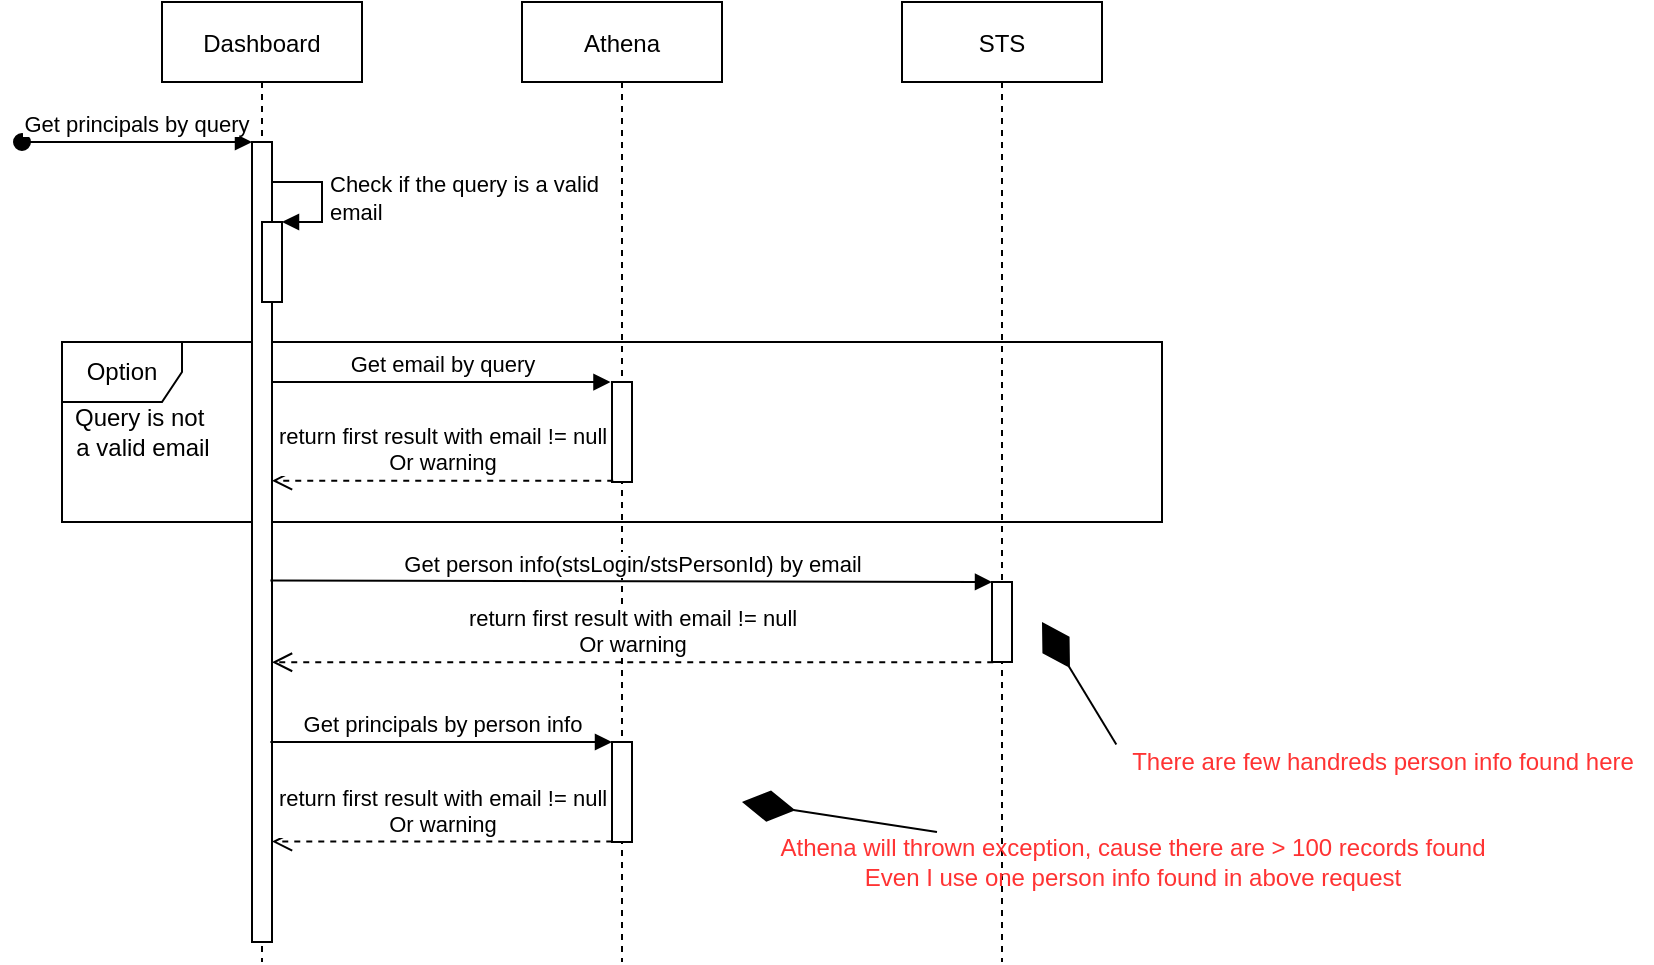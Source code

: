 <mxfile version="14.0.1" type="github">
  <diagram id="kgpKYQtTHZ0yAKxKKP6v" name="Page-1">
    <mxGraphModel dx="1178" dy="641" grid="1" gridSize="10" guides="1" tooltips="1" connect="1" arrows="1" fold="1" page="1" pageScale="1" pageWidth="850" pageHeight="1100" math="0" shadow="0">
      <root>
        <mxCell id="0" />
        <mxCell id="1" parent="0" />
        <mxCell id="REg67qF80UUIJR_bg-1N-5" value="Option" style="shape=umlFrame;whiteSpace=wrap;html=1;" parent="1" vertex="1">
          <mxGeometry x="70" y="250" width="550" height="90" as="geometry" />
        </mxCell>
        <mxCell id="3nuBFxr9cyL0pnOWT2aG-1" value="Dashboard" style="shape=umlLifeline;perimeter=lifelinePerimeter;container=1;collapsible=0;recursiveResize=0;rounded=0;shadow=0;strokeWidth=1;" parent="1" vertex="1">
          <mxGeometry x="120" y="80" width="100" height="480" as="geometry" />
        </mxCell>
        <mxCell id="3nuBFxr9cyL0pnOWT2aG-2" value="" style="points=[];perimeter=orthogonalPerimeter;rounded=0;shadow=0;strokeWidth=1;" parent="3nuBFxr9cyL0pnOWT2aG-1" vertex="1">
          <mxGeometry x="45" y="70" width="10" height="400" as="geometry" />
        </mxCell>
        <mxCell id="3nuBFxr9cyL0pnOWT2aG-3" value="Get principals by query" style="verticalAlign=bottom;startArrow=oval;endArrow=block;startSize=8;shadow=0;strokeWidth=1;" parent="3nuBFxr9cyL0pnOWT2aG-1" target="3nuBFxr9cyL0pnOWT2aG-2" edge="1">
          <mxGeometry relative="1" as="geometry">
            <mxPoint x="-70" y="70" as="sourcePoint" />
          </mxGeometry>
        </mxCell>
        <mxCell id="REg67qF80UUIJR_bg-1N-3" value="" style="html=1;points=[];perimeter=orthogonalPerimeter;" parent="3nuBFxr9cyL0pnOWT2aG-1" vertex="1">
          <mxGeometry x="50" y="110" width="10" height="40" as="geometry" />
        </mxCell>
        <mxCell id="REg67qF80UUIJR_bg-1N-4" value="Check if the query is a valid &lt;br&gt;email" style="edgeStyle=orthogonalEdgeStyle;html=1;align=left;spacingLeft=2;endArrow=block;rounded=0;entryX=1;entryY=0;" parent="3nuBFxr9cyL0pnOWT2aG-1" target="REg67qF80UUIJR_bg-1N-3" edge="1">
          <mxGeometry relative="1" as="geometry">
            <mxPoint x="55" y="90" as="sourcePoint" />
            <Array as="points">
              <mxPoint x="80" y="90" />
            </Array>
          </mxGeometry>
        </mxCell>
        <mxCell id="3nuBFxr9cyL0pnOWT2aG-5" value="Athena" style="shape=umlLifeline;perimeter=lifelinePerimeter;container=1;collapsible=0;recursiveResize=0;rounded=0;shadow=0;strokeWidth=1;" parent="1" vertex="1">
          <mxGeometry x="300" y="80" width="100" height="480" as="geometry" />
        </mxCell>
        <mxCell id="3nuBFxr9cyL0pnOWT2aG-6" value="" style="points=[];perimeter=orthogonalPerimeter;rounded=0;shadow=0;strokeWidth=1;" parent="3nuBFxr9cyL0pnOWT2aG-5" vertex="1">
          <mxGeometry x="45" y="190" width="10" height="50" as="geometry" />
        </mxCell>
        <mxCell id="REg67qF80UUIJR_bg-1N-17" value="" style="points=[];perimeter=orthogonalPerimeter;rounded=0;shadow=0;strokeWidth=1;" parent="3nuBFxr9cyL0pnOWT2aG-5" vertex="1">
          <mxGeometry x="45" y="370" width="10" height="50" as="geometry" />
        </mxCell>
        <mxCell id="REg67qF80UUIJR_bg-1N-1" value="STS" style="shape=umlLifeline;perimeter=lifelinePerimeter;container=1;collapsible=0;recursiveResize=0;rounded=0;shadow=0;strokeWidth=1;" parent="1" vertex="1">
          <mxGeometry x="490" y="80" width="100" height="480" as="geometry" />
        </mxCell>
        <mxCell id="REg67qF80UUIJR_bg-1N-2" value="" style="points=[];perimeter=orthogonalPerimeter;rounded=0;shadow=0;strokeWidth=1;" parent="REg67qF80UUIJR_bg-1N-1" vertex="1">
          <mxGeometry x="45" y="290" width="10" height="40" as="geometry" />
        </mxCell>
        <mxCell id="REg67qF80UUIJR_bg-1N-9" value="&lt;span style=&quot;&quot;&gt;Query is not&amp;nbsp;&lt;/span&gt;&lt;br style=&quot;padding: 0px; margin: 0px;&quot;&gt;&lt;span style=&quot;&quot;&gt;a valid email&lt;/span&gt;" style="text;html=1;resizable=0;autosize=1;align=center;verticalAlign=middle;points=[];fillColor=none;strokeColor=none;rounded=0;dashed=1;fontStyle=0" parent="1" vertex="1">
          <mxGeometry x="70" y="280" width="80" height="30" as="geometry" />
        </mxCell>
        <mxCell id="REg67qF80UUIJR_bg-1N-11" value="Get email by query" style="html=1;verticalAlign=bottom;endArrow=block;entryX=-0.076;entryY=0.001;entryDx=0;entryDy=0;entryPerimeter=0;" parent="1" source="3nuBFxr9cyL0pnOWT2aG-2" target="3nuBFxr9cyL0pnOWT2aG-6" edge="1">
          <mxGeometry width="80" relative="1" as="geometry">
            <mxPoint x="176" y="270.28" as="sourcePoint" />
            <mxPoint x="344.24" y="270.28" as="targetPoint" />
          </mxGeometry>
        </mxCell>
        <mxCell id="REg67qF80UUIJR_bg-1N-13" value="return first result with email != null&lt;br&gt;Or warning" style="html=1;verticalAlign=bottom;endArrow=open;dashed=1;endSize=8;exitX=0.062;exitY=0.987;exitDx=0;exitDy=0;exitPerimeter=0;" parent="1" source="3nuBFxr9cyL0pnOWT2aG-6" target="3nuBFxr9cyL0pnOWT2aG-2" edge="1">
          <mxGeometry relative="1" as="geometry">
            <mxPoint x="320" y="310" as="sourcePoint" />
            <mxPoint x="175" y="311" as="targetPoint" />
          </mxGeometry>
        </mxCell>
        <mxCell id="REg67qF80UUIJR_bg-1N-14" value="Get person info(stsLogin/stsPersonId) by email" style="html=1;verticalAlign=bottom;endArrow=block;exitX=0.919;exitY=0.548;exitDx=0;exitDy=0;exitPerimeter=0;" parent="1" source="3nuBFxr9cyL0pnOWT2aG-2" target="REg67qF80UUIJR_bg-1N-2" edge="1">
          <mxGeometry width="80" relative="1" as="geometry">
            <mxPoint x="180" y="370.0" as="sourcePoint" />
            <mxPoint x="349.24" y="370.0" as="targetPoint" />
          </mxGeometry>
        </mxCell>
        <mxCell id="REg67qF80UUIJR_bg-1N-15" value="return first result with email != null&lt;br&gt;Or warning" style="html=1;verticalAlign=bottom;endArrow=open;dashed=1;endSize=8;exitX=0.062;exitY=1.003;exitDx=0;exitDy=0;exitPerimeter=0;" parent="1" source="REg67qF80UUIJR_bg-1N-2" target="3nuBFxr9cyL0pnOWT2aG-2" edge="1">
          <mxGeometry relative="1" as="geometry">
            <mxPoint x="520" y="439" as="sourcePoint" />
            <mxPoint x="220" y="440" as="targetPoint" />
          </mxGeometry>
        </mxCell>
        <mxCell id="REg67qF80UUIJR_bg-1N-16" value="Get principals by person info" style="html=1;verticalAlign=bottom;endArrow=block;exitX=0.919;exitY=0.75;exitDx=0;exitDy=0;exitPerimeter=0;" parent="1" source="3nuBFxr9cyL0pnOWT2aG-2" target="REg67qF80UUIJR_bg-1N-17" edge="1">
          <mxGeometry width="80" relative="1" as="geometry">
            <mxPoint x="180" y="450.0" as="sourcePoint" />
            <mxPoint x="349.24" y="450.0" as="targetPoint" />
          </mxGeometry>
        </mxCell>
        <mxCell id="REg67qF80UUIJR_bg-1N-18" value="return first result with email != null&lt;br&gt;Or warning" style="html=1;verticalAlign=bottom;endArrow=open;dashed=1;endSize=8;exitX=0.014;exitY=0.996;exitDx=0;exitDy=0;exitPerimeter=0;" parent="1" source="REg67qF80UUIJR_bg-1N-17" target="3nuBFxr9cyL0pnOWT2aG-2" edge="1">
          <mxGeometry relative="1" as="geometry">
            <mxPoint x="340.62" y="490" as="sourcePoint" />
            <mxPoint x="170" y="490" as="targetPoint" />
          </mxGeometry>
        </mxCell>
        <mxCell id="REg67qF80UUIJR_bg-1N-19" value="There are few handreds person info found here" style="text;html=1;resizable=0;autosize=1;align=center;verticalAlign=middle;points=[];fillColor=none;strokeColor=none;rounded=0;dashed=1;fontColor=#FF3333;" parent="1" vertex="1">
          <mxGeometry x="595" y="450" width="270" height="20" as="geometry" />
        </mxCell>
        <mxCell id="REg67qF80UUIJR_bg-1N-22" value="" style="endArrow=diamondThin;endFill=1;endSize=24;html=1;fontColor=#FF3333;exitX=0.008;exitY=0.062;exitDx=0;exitDy=0;exitPerimeter=0;" parent="1" source="REg67qF80UUIJR_bg-1N-19" edge="1">
          <mxGeometry width="160" relative="1" as="geometry">
            <mxPoint x="660" y="390" as="sourcePoint" />
            <mxPoint x="560" y="390" as="targetPoint" />
          </mxGeometry>
        </mxCell>
        <mxCell id="REg67qF80UUIJR_bg-1N-23" value="Athena will thrown exception, cause there are &amp;gt; 100 records found&lt;br&gt;Even I use one person info found in above request" style="text;html=1;resizable=0;autosize=1;align=center;verticalAlign=middle;points=[];fillColor=none;strokeColor=none;rounded=0;dashed=1;fontColor=#FF3333;" parent="1" vertex="1">
          <mxGeometry x="420" y="495" width="370" height="30" as="geometry" />
        </mxCell>
        <mxCell id="REg67qF80UUIJR_bg-1N-24" value="" style="endArrow=diamondThin;endFill=1;endSize=24;html=1;fontColor=#FF3333;" parent="1" source="REg67qF80UUIJR_bg-1N-23" edge="1">
          <mxGeometry width="160" relative="1" as="geometry">
            <mxPoint x="420.0" y="520.0" as="sourcePoint" />
            <mxPoint x="410" y="480" as="targetPoint" />
          </mxGeometry>
        </mxCell>
      </root>
    </mxGraphModel>
  </diagram>
</mxfile>
